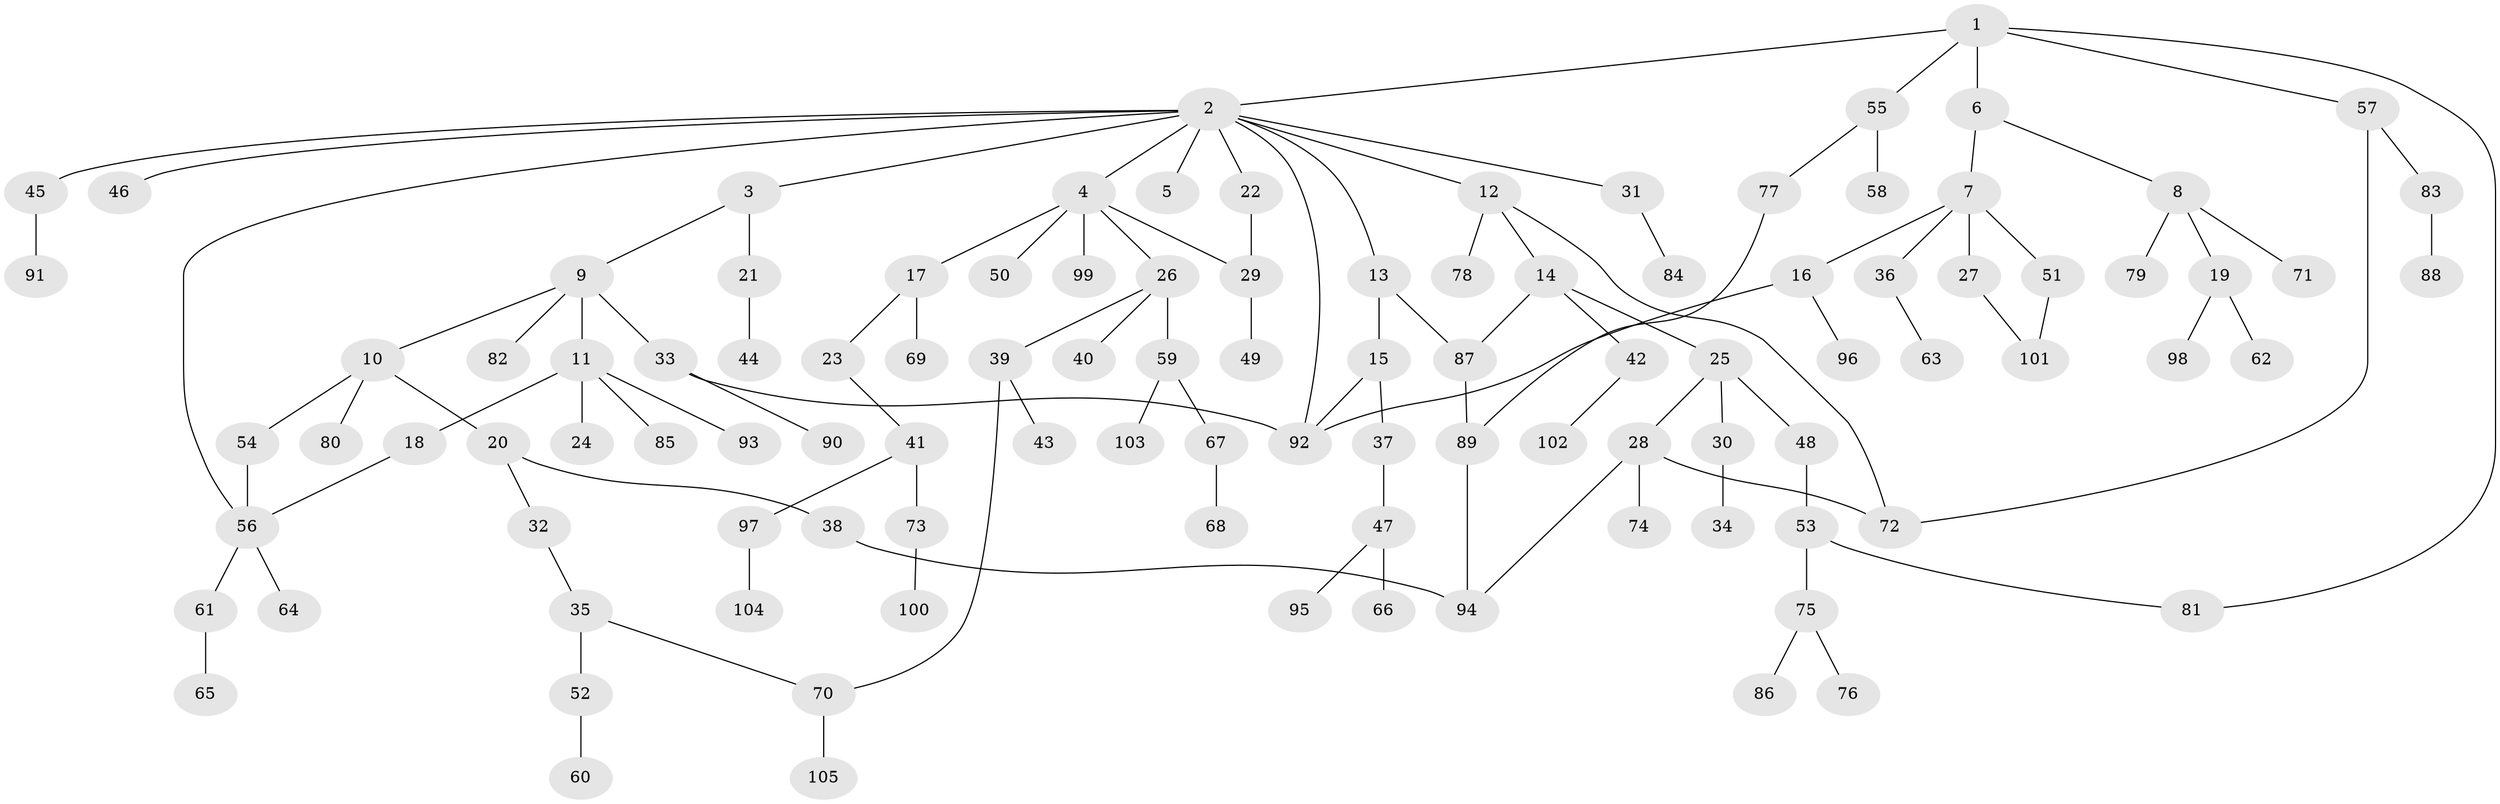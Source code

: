 // Generated by graph-tools (version 1.1) at 2025/00/03/09/25 03:00:56]
// undirected, 105 vertices, 119 edges
graph export_dot {
graph [start="1"]
  node [color=gray90,style=filled];
  1;
  2;
  3;
  4;
  5;
  6;
  7;
  8;
  9;
  10;
  11;
  12;
  13;
  14;
  15;
  16;
  17;
  18;
  19;
  20;
  21;
  22;
  23;
  24;
  25;
  26;
  27;
  28;
  29;
  30;
  31;
  32;
  33;
  34;
  35;
  36;
  37;
  38;
  39;
  40;
  41;
  42;
  43;
  44;
  45;
  46;
  47;
  48;
  49;
  50;
  51;
  52;
  53;
  54;
  55;
  56;
  57;
  58;
  59;
  60;
  61;
  62;
  63;
  64;
  65;
  66;
  67;
  68;
  69;
  70;
  71;
  72;
  73;
  74;
  75;
  76;
  77;
  78;
  79;
  80;
  81;
  82;
  83;
  84;
  85;
  86;
  87;
  88;
  89;
  90;
  91;
  92;
  93;
  94;
  95;
  96;
  97;
  98;
  99;
  100;
  101;
  102;
  103;
  104;
  105;
  1 -- 2;
  1 -- 6;
  1 -- 55;
  1 -- 57;
  1 -- 81;
  2 -- 3;
  2 -- 4;
  2 -- 5;
  2 -- 12;
  2 -- 13;
  2 -- 22;
  2 -- 31;
  2 -- 45;
  2 -- 46;
  2 -- 92;
  2 -- 56;
  3 -- 9;
  3 -- 21;
  4 -- 17;
  4 -- 26;
  4 -- 50;
  4 -- 99;
  4 -- 29;
  6 -- 7;
  6 -- 8;
  7 -- 16;
  7 -- 27;
  7 -- 36;
  7 -- 51;
  8 -- 19;
  8 -- 71;
  8 -- 79;
  9 -- 10;
  9 -- 11;
  9 -- 33;
  9 -- 82;
  10 -- 20;
  10 -- 54;
  10 -- 80;
  11 -- 18;
  11 -- 24;
  11 -- 85;
  11 -- 93;
  12 -- 14;
  12 -- 78;
  12 -- 72;
  13 -- 15;
  13 -- 87;
  14 -- 25;
  14 -- 42;
  14 -- 87;
  15 -- 37;
  15 -- 92;
  16 -- 96;
  16 -- 92;
  17 -- 23;
  17 -- 69;
  18 -- 56;
  19 -- 62;
  19 -- 98;
  20 -- 32;
  20 -- 38;
  21 -- 44;
  22 -- 29;
  23 -- 41;
  25 -- 28;
  25 -- 30;
  25 -- 48;
  26 -- 39;
  26 -- 40;
  26 -- 59;
  27 -- 101;
  28 -- 74;
  28 -- 94;
  28 -- 72;
  29 -- 49;
  30 -- 34;
  31 -- 84;
  32 -- 35;
  33 -- 90;
  33 -- 92;
  35 -- 52;
  35 -- 70;
  36 -- 63;
  37 -- 47;
  38 -- 94;
  39 -- 43;
  39 -- 70;
  41 -- 73;
  41 -- 97;
  42 -- 102;
  45 -- 91;
  47 -- 66;
  47 -- 95;
  48 -- 53;
  51 -- 101;
  52 -- 60;
  53 -- 75;
  53 -- 81;
  54 -- 56;
  55 -- 58;
  55 -- 77;
  56 -- 61;
  56 -- 64;
  57 -- 72;
  57 -- 83;
  59 -- 67;
  59 -- 103;
  61 -- 65;
  67 -- 68;
  70 -- 105;
  73 -- 100;
  75 -- 76;
  75 -- 86;
  77 -- 89;
  83 -- 88;
  87 -- 89;
  89 -- 94;
  97 -- 104;
}
